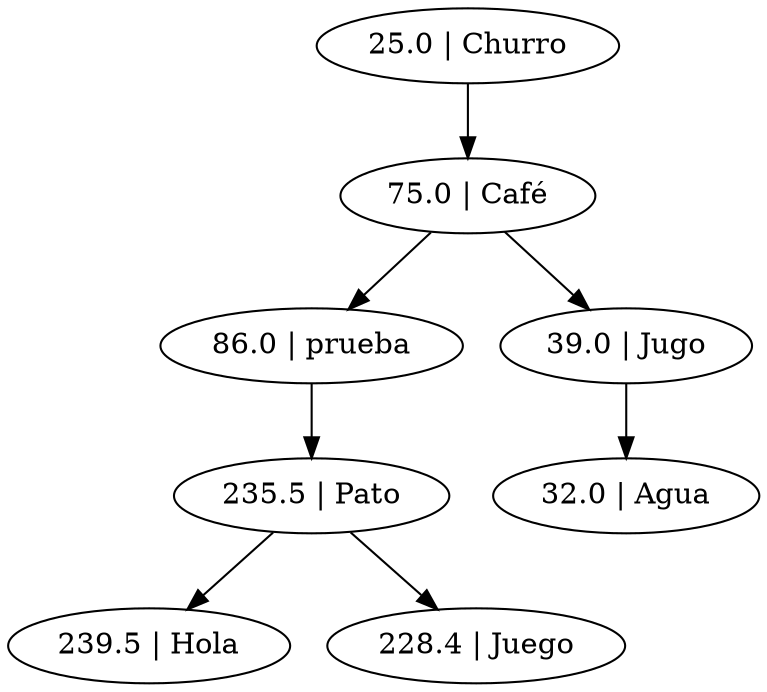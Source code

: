 strict digraph  {
	"235.5 | Pato" -> "239.5 | Hola";
	"235.5 | Pato" -> "228.4 | Juego";
	"86.0 | prueba" -> "235.5 | Pato";
	"39.0 | Jugo" -> "32.0 | Agua";
	"75.0 | Café" -> "86.0 | prueba";
	"75.0 | Café" -> "39.0 | Jugo";
	"25.0 | Churro" -> "75.0 | Café";
}
